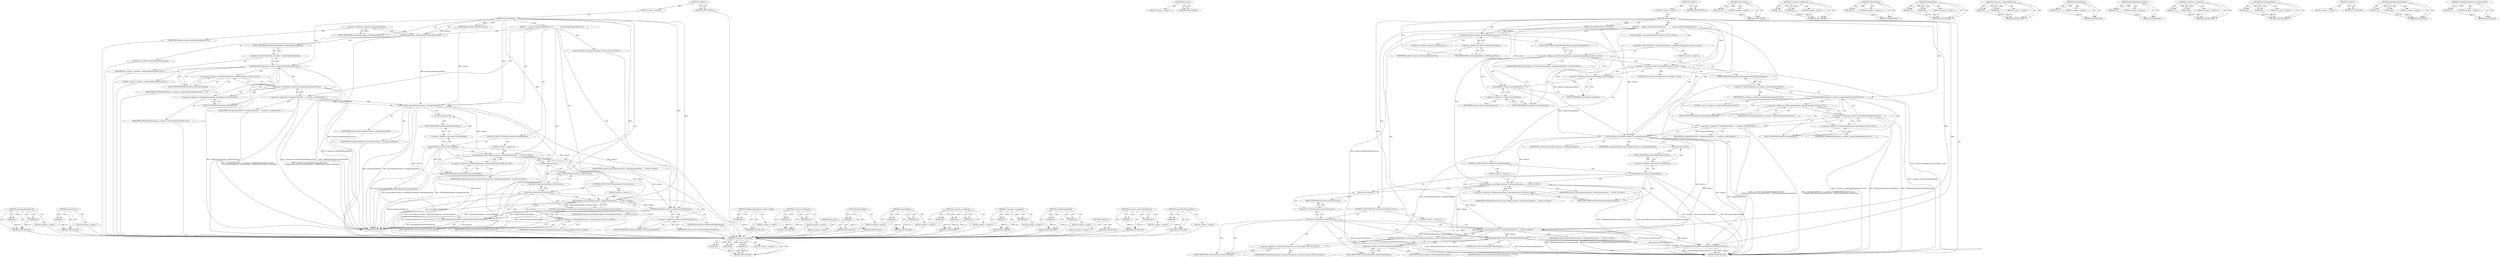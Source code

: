 digraph "matchWatchSelectorRules" {
vulnerable_121 [label=<(METHOD,&lt;operator&gt;.conditional)>];
vulnerable_122 [label=<(PARAM,p1)>];
vulnerable_123 [label=<(PARAM,p2)>];
vulnerable_124 [label=<(PARAM,p3)>];
vulnerable_125 [label=<(BLOCK,&lt;empty&gt;,&lt;empty&gt;)>];
vulnerable_126 [label=<(METHOD_RETURN,ANY)>];
vulnerable_146 [label=<(METHOD,document)>];
vulnerable_147 [label=<(BLOCK,&lt;empty&gt;,&lt;empty&gt;)>];
vulnerable_148 [label=<(METHOD_RETURN,ANY)>];
vulnerable_6 [label=<(METHOD,&lt;global&gt;)<SUB>1</SUB>>];
vulnerable_7 [label=<(BLOCK,&lt;empty&gt;,&lt;empty&gt;)<SUB>1</SUB>>];
vulnerable_8 [label=<(METHOD,matchUARules)<SUB>1</SUB>>];
vulnerable_9 [label=<(PARAM,ElementRuleCollector&amp; collector)<SUB>1</SUB>>];
vulnerable_10 [label=<(BLOCK,{
     collector.setMatchingUARules(true);
 
  ...,{
     collector.setMatchingUARules(true);
 
  ...)<SUB>2</SUB>>];
vulnerable_11 [label=<(setMatchingUARules,collector.setMatchingUARules(true))<SUB>3</SUB>>];
vulnerable_12 [label=<(&lt;operator&gt;.fieldAccess,collector.setMatchingUARules)<SUB>3</SUB>>];
vulnerable_13 [label=<(IDENTIFIER,collector,collector.setMatchingUARules(true))<SUB>3</SUB>>];
vulnerable_14 [label=<(FIELD_IDENTIFIER,setMatchingUARules,setMatchingUARules)<SUB>3</SUB>>];
vulnerable_15 [label=<(LITERAL,true,collector.setMatchingUARules(true))<SUB>3</SUB>>];
vulnerable_16 [label="<(CONTROL_STRUCTURE,IF,if (CSSDefaultStyleSheets::simpleDefaultStyleSheet))<SUB>5</SUB>>"];
vulnerable_17 [label="<(&lt;operator&gt;.fieldAccess,CSSDefaultStyleSheets::simpleDefaultStyleSheet)<SUB>5</SUB>>"];
vulnerable_18 [label="<(IDENTIFIER,CSSDefaultStyleSheets,if (CSSDefaultStyleSheets::simpleDefaultStyleSh...)<SUB>5</SUB>>"];
vulnerable_19 [label=<(FIELD_IDENTIFIER,simpleDefaultStyleSheet,simpleDefaultStyleSheet)<SUB>5</SUB>>];
vulnerable_20 [label=<(BLOCK,&lt;empty&gt;,&lt;empty&gt;)<SUB>6</SUB>>];
vulnerable_21 [label=<(&lt;operator&gt;.assignment,collector.matchedResult().isCacheable = false)<SUB>6</SUB>>];
vulnerable_22 [label=<(&lt;operator&gt;.fieldAccess,collector.matchedResult().isCacheable)<SUB>6</SUB>>];
vulnerable_23 [label=<(matchedResult,collector.matchedResult())<SUB>6</SUB>>];
vulnerable_24 [label=<(&lt;operator&gt;.fieldAccess,collector.matchedResult)<SUB>6</SUB>>];
vulnerable_25 [label=<(IDENTIFIER,collector,collector.matchedResult())<SUB>6</SUB>>];
vulnerable_26 [label=<(FIELD_IDENTIFIER,matchedResult,matchedResult)<SUB>6</SUB>>];
vulnerable_27 [label=<(FIELD_IDENTIFIER,isCacheable,isCacheable)<SUB>6</SUB>>];
vulnerable_28 [label=<(LITERAL,false,collector.matchedResult().isCacheable = false)<SUB>6</SUB>>];
vulnerable_29 [label="<(LOCAL,RuleSet* userAgentStyleSheet: RuleSet*)<SUB>7</SUB>>"];
vulnerable_30 [label=<(&lt;operator&gt;.assignment,* userAgentStyleSheet = m_medium-&gt;mediaTypeMatc...)<SUB>7</SUB>>];
vulnerable_31 [label=<(IDENTIFIER,userAgentStyleSheet,* userAgentStyleSheet = m_medium-&gt;mediaTypeMatc...)<SUB>7</SUB>>];
vulnerable_32 [label=<(&lt;operator&gt;.conditional,m_medium-&gt;mediaTypeMatchSpecific(&quot;print&quot;)
     ...)<SUB>7</SUB>>];
vulnerable_33 [label=<(mediaTypeMatchSpecific,m_medium-&gt;mediaTypeMatchSpecific(&quot;print&quot;))<SUB>7</SUB>>];
vulnerable_34 [label=<(&lt;operator&gt;.indirectFieldAccess,m_medium-&gt;mediaTypeMatchSpecific)<SUB>7</SUB>>];
vulnerable_35 [label=<(IDENTIFIER,m_medium,m_medium-&gt;mediaTypeMatchSpecific(&quot;print&quot;))<SUB>7</SUB>>];
vulnerable_36 [label=<(FIELD_IDENTIFIER,mediaTypeMatchSpecific,mediaTypeMatchSpecific)<SUB>7</SUB>>];
vulnerable_37 [label=<(LITERAL,&quot;print&quot;,m_medium-&gt;mediaTypeMatchSpecific(&quot;print&quot;))<SUB>7</SUB>>];
vulnerable_38 [label="<(&lt;operator&gt;.fieldAccess,CSSDefaultStyleSheets::defaultPrintStyle)<SUB>8</SUB>>"];
vulnerable_39 [label=<(IDENTIFIER,CSSDefaultStyleSheets,m_medium-&gt;mediaTypeMatchSpecific(&quot;print&quot;)
     ...)<SUB>8</SUB>>];
vulnerable_40 [label=<(FIELD_IDENTIFIER,defaultPrintStyle,defaultPrintStyle)<SUB>8</SUB>>];
vulnerable_41 [label="<(&lt;operator&gt;.fieldAccess,CSSDefaultStyleSheets::defaultStyle)<SUB>8</SUB>>"];
vulnerable_42 [label=<(IDENTIFIER,CSSDefaultStyleSheets,m_medium-&gt;mediaTypeMatchSpecific(&quot;print&quot;)
     ...)<SUB>8</SUB>>];
vulnerable_43 [label=<(FIELD_IDENTIFIER,defaultStyle,defaultStyle)<SUB>8</SUB>>];
vulnerable_44 [label=<(matchUARules,matchUARules(collector, userAgentStyleSheet))<SUB>9</SUB>>];
vulnerable_45 [label=<(IDENTIFIER,collector,matchUARules(collector, userAgentStyleSheet))<SUB>9</SUB>>];
vulnerable_46 [label=<(IDENTIFIER,userAgentStyleSheet,matchUARules(collector, userAgentStyleSheet))<SUB>9</SUB>>];
vulnerable_47 [label=<(CONTROL_STRUCTURE,IF,if (document().inQuirksMode()))<SUB>11</SUB>>];
vulnerable_48 [label=<(inQuirksMode,document().inQuirksMode())<SUB>11</SUB>>];
vulnerable_49 [label=<(&lt;operator&gt;.fieldAccess,document().inQuirksMode)<SUB>11</SUB>>];
vulnerable_50 [label=<(document,document())<SUB>11</SUB>>];
vulnerable_51 [label=<(FIELD_IDENTIFIER,inQuirksMode,inQuirksMode)<SUB>11</SUB>>];
vulnerable_52 [label=<(BLOCK,&lt;empty&gt;,&lt;empty&gt;)<SUB>12</SUB>>];
vulnerable_53 [label="<(matchUARules,matchUARules(collector, CSSDefaultStyleSheets::...)<SUB>12</SUB>>"];
vulnerable_54 [label="<(IDENTIFIER,collector,matchUARules(collector, CSSDefaultStyleSheets::...)<SUB>12</SUB>>"];
vulnerable_55 [label="<(&lt;operator&gt;.fieldAccess,CSSDefaultStyleSheets::defaultQuirksStyle)<SUB>12</SUB>>"];
vulnerable_56 [label="<(IDENTIFIER,CSSDefaultStyleSheets,matchUARules(collector, CSSDefaultStyleSheets::...)<SUB>12</SUB>>"];
vulnerable_57 [label=<(FIELD_IDENTIFIER,defaultQuirksStyle,defaultQuirksStyle)<SUB>12</SUB>>];
vulnerable_58 [label=<(CONTROL_STRUCTURE,IF,if (document().isViewSource()))<SUB>14</SUB>>];
vulnerable_59 [label=<(isViewSource,document().isViewSource())<SUB>14</SUB>>];
vulnerable_60 [label=<(&lt;operator&gt;.fieldAccess,document().isViewSource)<SUB>14</SUB>>];
vulnerable_61 [label=<(document,document())<SUB>14</SUB>>];
vulnerable_62 [label=<(FIELD_IDENTIFIER,isViewSource,isViewSource)<SUB>14</SUB>>];
vulnerable_63 [label=<(BLOCK,&lt;empty&gt;,&lt;empty&gt;)<SUB>15</SUB>>];
vulnerable_64 [label="<(matchUARules,matchUARules(collector, CSSDefaultStyleSheets::...)<SUB>15</SUB>>"];
vulnerable_65 [label="<(IDENTIFIER,collector,matchUARules(collector, CSSDefaultStyleSheets::...)<SUB>15</SUB>>"];
vulnerable_66 [label="<(CSSDefaultStyleSheets.viewSourceStyle,CSSDefaultStyleSheets::viewSourceStyle())<SUB>15</SUB>>"];
vulnerable_67 [label="<(&lt;operator&gt;.fieldAccess,CSSDefaultStyleSheets::viewSourceStyle)<SUB>15</SUB>>"];
vulnerable_68 [label="<(IDENTIFIER,CSSDefaultStyleSheets,CSSDefaultStyleSheets::viewSourceStyle())<SUB>15</SUB>>"];
vulnerable_69 [label=<(FIELD_IDENTIFIER,viewSourceStyle,viewSourceStyle)<SUB>15</SUB>>];
vulnerable_70 [label=<(setMatchingUARules,collector.setMatchingUARules(false))<SUB>17</SUB>>];
vulnerable_71 [label=<(&lt;operator&gt;.fieldAccess,collector.setMatchingUARules)<SUB>17</SUB>>];
vulnerable_72 [label=<(IDENTIFIER,collector,collector.setMatchingUARules(false))<SUB>17</SUB>>];
vulnerable_73 [label=<(FIELD_IDENTIFIER,setMatchingUARules,setMatchingUARules)<SUB>17</SUB>>];
vulnerable_74 [label=<(LITERAL,false,collector.setMatchingUARules(false))<SUB>17</SUB>>];
vulnerable_75 [label=<(matchWatchSelectorRules,matchWatchSelectorRules(collector))<SUB>19</SUB>>];
vulnerable_76 [label=<(IDENTIFIER,collector,matchWatchSelectorRules(collector))<SUB>19</SUB>>];
vulnerable_77 [label=<(METHOD_RETURN,void)<SUB>1</SUB>>];
vulnerable_79 [label=<(METHOD_RETURN,ANY)<SUB>1</SUB>>];
vulnerable_149 [label=<(METHOD,isViewSource)>];
vulnerable_150 [label=<(PARAM,p1)>];
vulnerable_151 [label=<(BLOCK,&lt;empty&gt;,&lt;empty&gt;)>];
vulnerable_152 [label=<(METHOD_RETURN,ANY)>];
vulnerable_107 [label=<(METHOD,&lt;operator&gt;.fieldAccess)>];
vulnerable_108 [label=<(PARAM,p1)>];
vulnerable_109 [label=<(PARAM,p2)>];
vulnerable_110 [label=<(BLOCK,&lt;empty&gt;,&lt;empty&gt;)>];
vulnerable_111 [label=<(METHOD_RETURN,ANY)>];
vulnerable_142 [label=<(METHOD,inQuirksMode)>];
vulnerable_143 [label=<(PARAM,p1)>];
vulnerable_144 [label=<(BLOCK,&lt;empty&gt;,&lt;empty&gt;)>];
vulnerable_145 [label=<(METHOD_RETURN,ANY)>];
vulnerable_137 [label=<(METHOD,matchUARules)>];
vulnerable_138 [label=<(PARAM,p1)>];
vulnerable_139 [label=<(PARAM,p2)>];
vulnerable_140 [label=<(BLOCK,&lt;empty&gt;,&lt;empty&gt;)>];
vulnerable_141 [label=<(METHOD_RETURN,ANY)>];
vulnerable_132 [label=<(METHOD,&lt;operator&gt;.indirectFieldAccess)>];
vulnerable_133 [label=<(PARAM,p1)>];
vulnerable_134 [label=<(PARAM,p2)>];
vulnerable_135 [label=<(BLOCK,&lt;empty&gt;,&lt;empty&gt;)>];
vulnerable_136 [label=<(METHOD_RETURN,ANY)>];
vulnerable_117 [label=<(METHOD,matchedResult)>];
vulnerable_118 [label=<(PARAM,p1)>];
vulnerable_119 [label=<(BLOCK,&lt;empty&gt;,&lt;empty&gt;)>];
vulnerable_120 [label=<(METHOD_RETURN,ANY)>];
vulnerable_157 [label=<(METHOD,matchWatchSelectorRules)>];
vulnerable_158 [label=<(PARAM,p1)>];
vulnerable_159 [label=<(BLOCK,&lt;empty&gt;,&lt;empty&gt;)>];
vulnerable_160 [label=<(METHOD_RETURN,ANY)>];
vulnerable_112 [label=<(METHOD,&lt;operator&gt;.assignment)>];
vulnerable_113 [label=<(PARAM,p1)>];
vulnerable_114 [label=<(PARAM,p2)>];
vulnerable_115 [label=<(BLOCK,&lt;empty&gt;,&lt;empty&gt;)>];
vulnerable_116 [label=<(METHOD_RETURN,ANY)>];
vulnerable_102 [label=<(METHOD,setMatchingUARules)>];
vulnerable_103 [label=<(PARAM,p1)>];
vulnerable_104 [label=<(PARAM,p2)>];
vulnerable_105 [label=<(BLOCK,&lt;empty&gt;,&lt;empty&gt;)>];
vulnerable_106 [label=<(METHOD_RETURN,ANY)>];
vulnerable_96 [label=<(METHOD,&lt;global&gt;)<SUB>1</SUB>>];
vulnerable_97 [label=<(BLOCK,&lt;empty&gt;,&lt;empty&gt;)>];
vulnerable_98 [label=<(METHOD_RETURN,ANY)>];
vulnerable_127 [label=<(METHOD,mediaTypeMatchSpecific)>];
vulnerable_128 [label=<(PARAM,p1)>];
vulnerable_129 [label=<(PARAM,p2)>];
vulnerable_130 [label=<(BLOCK,&lt;empty&gt;,&lt;empty&gt;)>];
vulnerable_131 [label=<(METHOD_RETURN,ANY)>];
vulnerable_153 [label=<(METHOD,CSSDefaultStyleSheets.viewSourceStyle)>];
vulnerable_154 [label=<(PARAM,p1)>];
vulnerable_155 [label=<(BLOCK,&lt;empty&gt;,&lt;empty&gt;)>];
vulnerable_156 [label=<(METHOD_RETURN,ANY)>];
fixed_110 [label=<(METHOD,mediaTypeMatchSpecific)>];
fixed_111 [label=<(PARAM,p1)>];
fixed_112 [label=<(PARAM,p2)>];
fixed_113 [label=<(BLOCK,&lt;empty&gt;,&lt;empty&gt;)>];
fixed_114 [label=<(METHOD_RETURN,ANY)>];
fixed_132 [label=<(METHOD,isViewSource)>];
fixed_133 [label=<(PARAM,p1)>];
fixed_134 [label=<(BLOCK,&lt;empty&gt;,&lt;empty&gt;)>];
fixed_135 [label=<(METHOD_RETURN,ANY)>];
fixed_6 [label=<(METHOD,&lt;global&gt;)<SUB>1</SUB>>];
fixed_7 [label=<(BLOCK,&lt;empty&gt;,&lt;empty&gt;)<SUB>1</SUB>>];
fixed_8 [label=<(METHOD,matchUARules)<SUB>1</SUB>>];
fixed_9 [label=<(PARAM,ElementRuleCollector&amp; collector)<SUB>1</SUB>>];
fixed_10 [label=<(BLOCK,{
     collector.setMatchingUARules(true);
 
  ...,{
     collector.setMatchingUARules(true);
 
  ...)<SUB>2</SUB>>];
fixed_11 [label=<(setMatchingUARules,collector.setMatchingUARules(true))<SUB>3</SUB>>];
fixed_12 [label=<(&lt;operator&gt;.fieldAccess,collector.setMatchingUARules)<SUB>3</SUB>>];
fixed_13 [label=<(IDENTIFIER,collector,collector.setMatchingUARules(true))<SUB>3</SUB>>];
fixed_14 [label=<(FIELD_IDENTIFIER,setMatchingUARules,setMatchingUARules)<SUB>3</SUB>>];
fixed_15 [label=<(LITERAL,true,collector.setMatchingUARules(true))<SUB>3</SUB>>];
fixed_16 [label="<(LOCAL,RuleSet* userAgentStyleSheet: RuleSet*)<SUB>5</SUB>>"];
fixed_17 [label=<(&lt;operator&gt;.assignment,* userAgentStyleSheet = m_medium-&gt;mediaTypeMatc...)<SUB>5</SUB>>];
fixed_18 [label=<(IDENTIFIER,userAgentStyleSheet,* userAgentStyleSheet = m_medium-&gt;mediaTypeMatc...)<SUB>5</SUB>>];
fixed_19 [label=<(&lt;operator&gt;.conditional,m_medium-&gt;mediaTypeMatchSpecific(&quot;print&quot;)
     ...)<SUB>5</SUB>>];
fixed_20 [label=<(mediaTypeMatchSpecific,m_medium-&gt;mediaTypeMatchSpecific(&quot;print&quot;))<SUB>5</SUB>>];
fixed_21 [label=<(&lt;operator&gt;.indirectFieldAccess,m_medium-&gt;mediaTypeMatchSpecific)<SUB>5</SUB>>];
fixed_22 [label=<(IDENTIFIER,m_medium,m_medium-&gt;mediaTypeMatchSpecific(&quot;print&quot;))<SUB>5</SUB>>];
fixed_23 [label=<(FIELD_IDENTIFIER,mediaTypeMatchSpecific,mediaTypeMatchSpecific)<SUB>5</SUB>>];
fixed_24 [label=<(LITERAL,&quot;print&quot;,m_medium-&gt;mediaTypeMatchSpecific(&quot;print&quot;))<SUB>5</SUB>>];
fixed_25 [label="<(&lt;operator&gt;.fieldAccess,CSSDefaultStyleSheets::defaultPrintStyle)<SUB>6</SUB>>"];
fixed_26 [label=<(IDENTIFIER,CSSDefaultStyleSheets,m_medium-&gt;mediaTypeMatchSpecific(&quot;print&quot;)
     ...)<SUB>6</SUB>>];
fixed_27 [label=<(FIELD_IDENTIFIER,defaultPrintStyle,defaultPrintStyle)<SUB>6</SUB>>];
fixed_28 [label="<(&lt;operator&gt;.fieldAccess,CSSDefaultStyleSheets::defaultStyle)<SUB>6</SUB>>"];
fixed_29 [label=<(IDENTIFIER,CSSDefaultStyleSheets,m_medium-&gt;mediaTypeMatchSpecific(&quot;print&quot;)
     ...)<SUB>6</SUB>>];
fixed_30 [label=<(FIELD_IDENTIFIER,defaultStyle,defaultStyle)<SUB>6</SUB>>];
fixed_31 [label=<(matchUARules,matchUARules(collector, userAgentStyleSheet))<SUB>7</SUB>>];
fixed_32 [label=<(IDENTIFIER,collector,matchUARules(collector, userAgentStyleSheet))<SUB>7</SUB>>];
fixed_33 [label=<(IDENTIFIER,userAgentStyleSheet,matchUARules(collector, userAgentStyleSheet))<SUB>7</SUB>>];
fixed_34 [label=<(CONTROL_STRUCTURE,IF,if (document().inQuirksMode()))<SUB>9</SUB>>];
fixed_35 [label=<(inQuirksMode,document().inQuirksMode())<SUB>9</SUB>>];
fixed_36 [label=<(&lt;operator&gt;.fieldAccess,document().inQuirksMode)<SUB>9</SUB>>];
fixed_37 [label=<(document,document())<SUB>9</SUB>>];
fixed_38 [label=<(FIELD_IDENTIFIER,inQuirksMode,inQuirksMode)<SUB>9</SUB>>];
fixed_39 [label=<(BLOCK,&lt;empty&gt;,&lt;empty&gt;)<SUB>10</SUB>>];
fixed_40 [label="<(matchUARules,matchUARules(collector, CSSDefaultStyleSheets::...)<SUB>10</SUB>>"];
fixed_41 [label="<(IDENTIFIER,collector,matchUARules(collector, CSSDefaultStyleSheets::...)<SUB>10</SUB>>"];
fixed_42 [label="<(&lt;operator&gt;.fieldAccess,CSSDefaultStyleSheets::defaultQuirksStyle)<SUB>10</SUB>>"];
fixed_43 [label="<(IDENTIFIER,CSSDefaultStyleSheets,matchUARules(collector, CSSDefaultStyleSheets::...)<SUB>10</SUB>>"];
fixed_44 [label=<(FIELD_IDENTIFIER,defaultQuirksStyle,defaultQuirksStyle)<SUB>10</SUB>>];
fixed_45 [label=<(CONTROL_STRUCTURE,IF,if (document().isViewSource()))<SUB>12</SUB>>];
fixed_46 [label=<(isViewSource,document().isViewSource())<SUB>12</SUB>>];
fixed_47 [label=<(&lt;operator&gt;.fieldAccess,document().isViewSource)<SUB>12</SUB>>];
fixed_48 [label=<(document,document())<SUB>12</SUB>>];
fixed_49 [label=<(FIELD_IDENTIFIER,isViewSource,isViewSource)<SUB>12</SUB>>];
fixed_50 [label=<(BLOCK,&lt;empty&gt;,&lt;empty&gt;)<SUB>13</SUB>>];
fixed_51 [label="<(matchUARules,matchUARules(collector, CSSDefaultStyleSheets::...)<SUB>13</SUB>>"];
fixed_52 [label="<(IDENTIFIER,collector,matchUARules(collector, CSSDefaultStyleSheets::...)<SUB>13</SUB>>"];
fixed_53 [label="<(CSSDefaultStyleSheets.viewSourceStyle,CSSDefaultStyleSheets::viewSourceStyle())<SUB>13</SUB>>"];
fixed_54 [label="<(&lt;operator&gt;.fieldAccess,CSSDefaultStyleSheets::viewSourceStyle)<SUB>13</SUB>>"];
fixed_55 [label="<(IDENTIFIER,CSSDefaultStyleSheets,CSSDefaultStyleSheets::viewSourceStyle())<SUB>13</SUB>>"];
fixed_56 [label=<(FIELD_IDENTIFIER,viewSourceStyle,viewSourceStyle)<SUB>13</SUB>>];
fixed_57 [label=<(setMatchingUARules,collector.setMatchingUARules(false))<SUB>15</SUB>>];
fixed_58 [label=<(&lt;operator&gt;.fieldAccess,collector.setMatchingUARules)<SUB>15</SUB>>];
fixed_59 [label=<(IDENTIFIER,collector,collector.setMatchingUARules(false))<SUB>15</SUB>>];
fixed_60 [label=<(FIELD_IDENTIFIER,setMatchingUARules,setMatchingUARules)<SUB>15</SUB>>];
fixed_61 [label=<(LITERAL,false,collector.setMatchingUARules(false))<SUB>15</SUB>>];
fixed_62 [label=<(matchWatchSelectorRules,matchWatchSelectorRules(collector))<SUB>17</SUB>>];
fixed_63 [label=<(IDENTIFIER,collector,matchWatchSelectorRules(collector))<SUB>17</SUB>>];
fixed_64 [label=<(METHOD_RETURN,void)<SUB>1</SUB>>];
fixed_66 [label=<(METHOD_RETURN,ANY)<SUB>1</SUB>>];
fixed_136 [label=<(METHOD,CSSDefaultStyleSheets.viewSourceStyle)>];
fixed_137 [label=<(PARAM,p1)>];
fixed_138 [label=<(BLOCK,&lt;empty&gt;,&lt;empty&gt;)>];
fixed_139 [label=<(METHOD_RETURN,ANY)>];
fixed_94 [label=<(METHOD,&lt;operator&gt;.fieldAccess)>];
fixed_95 [label=<(PARAM,p1)>];
fixed_96 [label=<(PARAM,p2)>];
fixed_97 [label=<(BLOCK,&lt;empty&gt;,&lt;empty&gt;)>];
fixed_98 [label=<(METHOD_RETURN,ANY)>];
fixed_129 [label=<(METHOD,document)>];
fixed_130 [label=<(BLOCK,&lt;empty&gt;,&lt;empty&gt;)>];
fixed_131 [label=<(METHOD_RETURN,ANY)>];
fixed_125 [label=<(METHOD,inQuirksMode)>];
fixed_126 [label=<(PARAM,p1)>];
fixed_127 [label=<(BLOCK,&lt;empty&gt;,&lt;empty&gt;)>];
fixed_128 [label=<(METHOD_RETURN,ANY)>];
fixed_120 [label=<(METHOD,matchUARules)>];
fixed_121 [label=<(PARAM,p1)>];
fixed_122 [label=<(PARAM,p2)>];
fixed_123 [label=<(BLOCK,&lt;empty&gt;,&lt;empty&gt;)>];
fixed_124 [label=<(METHOD_RETURN,ANY)>];
fixed_104 [label=<(METHOD,&lt;operator&gt;.conditional)>];
fixed_105 [label=<(PARAM,p1)>];
fixed_106 [label=<(PARAM,p2)>];
fixed_107 [label=<(PARAM,p3)>];
fixed_108 [label=<(BLOCK,&lt;empty&gt;,&lt;empty&gt;)>];
fixed_109 [label=<(METHOD_RETURN,ANY)>];
fixed_99 [label=<(METHOD,&lt;operator&gt;.assignment)>];
fixed_100 [label=<(PARAM,p1)>];
fixed_101 [label=<(PARAM,p2)>];
fixed_102 [label=<(BLOCK,&lt;empty&gt;,&lt;empty&gt;)>];
fixed_103 [label=<(METHOD_RETURN,ANY)>];
fixed_89 [label=<(METHOD,setMatchingUARules)>];
fixed_90 [label=<(PARAM,p1)>];
fixed_91 [label=<(PARAM,p2)>];
fixed_92 [label=<(BLOCK,&lt;empty&gt;,&lt;empty&gt;)>];
fixed_93 [label=<(METHOD_RETURN,ANY)>];
fixed_83 [label=<(METHOD,&lt;global&gt;)<SUB>1</SUB>>];
fixed_84 [label=<(BLOCK,&lt;empty&gt;,&lt;empty&gt;)>];
fixed_85 [label=<(METHOD_RETURN,ANY)>];
fixed_115 [label=<(METHOD,&lt;operator&gt;.indirectFieldAccess)>];
fixed_116 [label=<(PARAM,p1)>];
fixed_117 [label=<(PARAM,p2)>];
fixed_118 [label=<(BLOCK,&lt;empty&gt;,&lt;empty&gt;)>];
fixed_119 [label=<(METHOD_RETURN,ANY)>];
fixed_140 [label=<(METHOD,matchWatchSelectorRules)>];
fixed_141 [label=<(PARAM,p1)>];
fixed_142 [label=<(BLOCK,&lt;empty&gt;,&lt;empty&gt;)>];
fixed_143 [label=<(METHOD_RETURN,ANY)>];
vulnerable_121 -> vulnerable_122  [key=0, label="AST: "];
vulnerable_121 -> vulnerable_122  [key=1, label="DDG: "];
vulnerable_121 -> vulnerable_125  [key=0, label="AST: "];
vulnerable_121 -> vulnerable_123  [key=0, label="AST: "];
vulnerable_121 -> vulnerable_123  [key=1, label="DDG: "];
vulnerable_121 -> vulnerable_126  [key=0, label="AST: "];
vulnerable_121 -> vulnerable_126  [key=1, label="CFG: "];
vulnerable_121 -> vulnerable_124  [key=0, label="AST: "];
vulnerable_121 -> vulnerable_124  [key=1, label="DDG: "];
vulnerable_122 -> vulnerable_126  [key=0, label="DDG: p1"];
vulnerable_123 -> vulnerable_126  [key=0, label="DDG: p2"];
vulnerable_124 -> vulnerable_126  [key=0, label="DDG: p3"];
vulnerable_146 -> vulnerable_147  [key=0, label="AST: "];
vulnerable_146 -> vulnerable_148  [key=0, label="AST: "];
vulnerable_146 -> vulnerable_148  [key=1, label="CFG: "];
vulnerable_6 -> vulnerable_7  [key=0, label="AST: "];
vulnerable_6 -> vulnerable_79  [key=0, label="AST: "];
vulnerable_6 -> vulnerable_79  [key=1, label="CFG: "];
vulnerable_7 -> vulnerable_8  [key=0, label="AST: "];
vulnerable_8 -> vulnerable_9  [key=0, label="AST: "];
vulnerable_8 -> vulnerable_9  [key=1, label="DDG: "];
vulnerable_8 -> vulnerable_10  [key=0, label="AST: "];
vulnerable_8 -> vulnerable_77  [key=0, label="AST: "];
vulnerable_8 -> vulnerable_14  [key=0, label="CFG: "];
vulnerable_8 -> vulnerable_11  [key=0, label="DDG: "];
vulnerable_8 -> vulnerable_44  [key=0, label="DDG: "];
vulnerable_8 -> vulnerable_70  [key=0, label="DDG: "];
vulnerable_8 -> vulnerable_75  [key=0, label="DDG: "];
vulnerable_8 -> vulnerable_21  [key=0, label="DDG: "];
vulnerable_8 -> vulnerable_33  [key=0, label="DDG: "];
vulnerable_8 -> vulnerable_53  [key=0, label="DDG: "];
vulnerable_8 -> vulnerable_64  [key=0, label="DDG: "];
vulnerable_9 -> vulnerable_11  [key=0, label="DDG: collector"];
vulnerable_9 -> vulnerable_44  [key=0, label="DDG: collector"];
vulnerable_9 -> vulnerable_23  [key=0, label="DDG: collector"];
vulnerable_10 -> vulnerable_11  [key=0, label="AST: "];
vulnerable_10 -> vulnerable_16  [key=0, label="AST: "];
vulnerable_10 -> vulnerable_29  [key=0, label="AST: "];
vulnerable_10 -> vulnerable_30  [key=0, label="AST: "];
vulnerable_10 -> vulnerable_44  [key=0, label="AST: "];
vulnerable_10 -> vulnerable_47  [key=0, label="AST: "];
vulnerable_10 -> vulnerable_58  [key=0, label="AST: "];
vulnerable_10 -> vulnerable_70  [key=0, label="AST: "];
vulnerable_10 -> vulnerable_75  [key=0, label="AST: "];
vulnerable_11 -> vulnerable_12  [key=0, label="AST: "];
vulnerable_11 -> vulnerable_15  [key=0, label="AST: "];
vulnerable_11 -> vulnerable_19  [key=0, label="CFG: "];
vulnerable_11 -> vulnerable_77  [key=0, label="DDG: collector.setMatchingUARules(true)"];
vulnerable_11 -> vulnerable_44  [key=0, label="DDG: collector.setMatchingUARules"];
vulnerable_12 -> vulnerable_13  [key=0, label="AST: "];
vulnerable_12 -> vulnerable_14  [key=0, label="AST: "];
vulnerable_12 -> vulnerable_11  [key=0, label="CFG: "];
vulnerable_14 -> vulnerable_12  [key=0, label="CFG: "];
vulnerable_16 -> vulnerable_17  [key=0, label="AST: "];
vulnerable_16 -> vulnerable_20  [key=0, label="AST: "];
vulnerable_17 -> vulnerable_18  [key=0, label="AST: "];
vulnerable_17 -> vulnerable_19  [key=0, label="AST: "];
vulnerable_17 -> vulnerable_26  [key=0, label="CFG: "];
vulnerable_17 -> vulnerable_26  [key=1, label="CDG: "];
vulnerable_17 -> vulnerable_36  [key=0, label="CFG: "];
vulnerable_17 -> vulnerable_24  [key=0, label="CDG: "];
vulnerable_17 -> vulnerable_21  [key=0, label="CDG: "];
vulnerable_17 -> vulnerable_23  [key=0, label="CDG: "];
vulnerable_17 -> vulnerable_22  [key=0, label="CDG: "];
vulnerable_17 -> vulnerable_27  [key=0, label="CDG: "];
vulnerable_19 -> vulnerable_17  [key=0, label="CFG: "];
vulnerable_20 -> vulnerable_21  [key=0, label="AST: "];
vulnerable_21 -> vulnerable_22  [key=0, label="AST: "];
vulnerable_21 -> vulnerable_28  [key=0, label="AST: "];
vulnerable_21 -> vulnerable_36  [key=0, label="CFG: "];
vulnerable_21 -> vulnerable_77  [key=0, label="DDG: collector.matchedResult().isCacheable = false"];
vulnerable_22 -> vulnerable_23  [key=0, label="AST: "];
vulnerable_22 -> vulnerable_27  [key=0, label="AST: "];
vulnerable_22 -> vulnerable_21  [key=0, label="CFG: "];
vulnerable_23 -> vulnerable_24  [key=0, label="AST: "];
vulnerable_23 -> vulnerable_27  [key=0, label="CFG: "];
vulnerable_23 -> vulnerable_44  [key=0, label="DDG: collector.matchedResult"];
vulnerable_24 -> vulnerable_25  [key=0, label="AST: "];
vulnerable_24 -> vulnerable_26  [key=0, label="AST: "];
vulnerable_24 -> vulnerable_23  [key=0, label="CFG: "];
vulnerable_26 -> vulnerable_24  [key=0, label="CFG: "];
vulnerable_27 -> vulnerable_22  [key=0, label="CFG: "];
vulnerable_30 -> vulnerable_31  [key=0, label="AST: "];
vulnerable_30 -> vulnerable_32  [key=0, label="AST: "];
vulnerable_30 -> vulnerable_44  [key=0, label="CFG: "];
vulnerable_30 -> vulnerable_44  [key=1, label="DDG: userAgentStyleSheet"];
vulnerable_30 -> vulnerable_77  [key=0, label="DDG: m_medium-&gt;mediaTypeMatchSpecific(&quot;print&quot;)
         ? CSSDefaultStyleSheets::defaultPrintStyle : CSSDefaultStyleSheets::defaultStyle"];
vulnerable_30 -> vulnerable_77  [key=1, label="DDG: * userAgentStyleSheet = m_medium-&gt;mediaTypeMatchSpecific(&quot;print&quot;)
         ? CSSDefaultStyleSheets::defaultPrintStyle : CSSDefaultStyleSheets::defaultStyle"];
vulnerable_32 -> vulnerable_33  [key=0, label="AST: "];
vulnerable_32 -> vulnerable_38  [key=0, label="AST: "];
vulnerable_32 -> vulnerable_41  [key=0, label="AST: "];
vulnerable_32 -> vulnerable_30  [key=0, label="CFG: "];
vulnerable_32 -> vulnerable_77  [key=0, label="DDG: m_medium-&gt;mediaTypeMatchSpecific(&quot;print&quot;)"];
vulnerable_32 -> vulnerable_77  [key=1, label="DDG: CSSDefaultStyleSheets::defaultStyle"];
vulnerable_32 -> vulnerable_77  [key=2, label="DDG: CSSDefaultStyleSheets::defaultPrintStyle"];
vulnerable_33 -> vulnerable_34  [key=0, label="AST: "];
vulnerable_33 -> vulnerable_37  [key=0, label="AST: "];
vulnerable_33 -> vulnerable_40  [key=0, label="CFG: "];
vulnerable_33 -> vulnerable_40  [key=1, label="CDG: "];
vulnerable_33 -> vulnerable_43  [key=0, label="CFG: "];
vulnerable_33 -> vulnerable_43  [key=1, label="CDG: "];
vulnerable_33 -> vulnerable_77  [key=0, label="DDG: m_medium-&gt;mediaTypeMatchSpecific"];
vulnerable_33 -> vulnerable_38  [key=0, label="CDG: "];
vulnerable_33 -> vulnerable_41  [key=0, label="CDG: "];
vulnerable_34 -> vulnerable_35  [key=0, label="AST: "];
vulnerable_34 -> vulnerable_36  [key=0, label="AST: "];
vulnerable_34 -> vulnerable_33  [key=0, label="CFG: "];
vulnerable_36 -> vulnerable_34  [key=0, label="CFG: "];
vulnerable_38 -> vulnerable_39  [key=0, label="AST: "];
vulnerable_38 -> vulnerable_40  [key=0, label="AST: "];
vulnerable_38 -> vulnerable_32  [key=0, label="CFG: "];
vulnerable_40 -> vulnerable_38  [key=0, label="CFG: "];
vulnerable_41 -> vulnerable_42  [key=0, label="AST: "];
vulnerable_41 -> vulnerable_43  [key=0, label="AST: "];
vulnerable_41 -> vulnerable_32  [key=0, label="CFG: "];
vulnerable_43 -> vulnerable_41  [key=0, label="CFG: "];
vulnerable_44 -> vulnerable_45  [key=0, label="AST: "];
vulnerable_44 -> vulnerable_46  [key=0, label="AST: "];
vulnerable_44 -> vulnerable_50  [key=0, label="CFG: "];
vulnerable_44 -> vulnerable_77  [key=0, label="DDG: userAgentStyleSheet"];
vulnerable_44 -> vulnerable_77  [key=1, label="DDG: matchUARules(collector, userAgentStyleSheet)"];
vulnerable_44 -> vulnerable_70  [key=0, label="DDG: collector"];
vulnerable_44 -> vulnerable_75  [key=0, label="DDG: collector"];
vulnerable_44 -> vulnerable_53  [key=0, label="DDG: collector"];
vulnerable_44 -> vulnerable_64  [key=0, label="DDG: collector"];
vulnerable_47 -> vulnerable_48  [key=0, label="AST: "];
vulnerable_47 -> vulnerable_52  [key=0, label="AST: "];
vulnerable_48 -> vulnerable_49  [key=0, label="AST: "];
vulnerable_48 -> vulnerable_61  [key=0, label="CFG: "];
vulnerable_48 -> vulnerable_57  [key=0, label="CFG: "];
vulnerable_48 -> vulnerable_57  [key=1, label="CDG: "];
vulnerable_48 -> vulnerable_77  [key=0, label="DDG: document().inQuirksMode"];
vulnerable_48 -> vulnerable_77  [key=1, label="DDG: document().inQuirksMode()"];
vulnerable_48 -> vulnerable_53  [key=0, label="CDG: "];
vulnerable_48 -> vulnerable_55  [key=0, label="CDG: "];
vulnerable_49 -> vulnerable_50  [key=0, label="AST: "];
vulnerable_49 -> vulnerable_51  [key=0, label="AST: "];
vulnerable_49 -> vulnerable_48  [key=0, label="CFG: "];
vulnerable_50 -> vulnerable_51  [key=0, label="CFG: "];
vulnerable_51 -> vulnerable_49  [key=0, label="CFG: "];
vulnerable_52 -> vulnerable_53  [key=0, label="AST: "];
vulnerable_53 -> vulnerable_54  [key=0, label="AST: "];
vulnerable_53 -> vulnerable_55  [key=0, label="AST: "];
vulnerable_53 -> vulnerable_61  [key=0, label="CFG: "];
vulnerable_53 -> vulnerable_77  [key=0, label="DDG: CSSDefaultStyleSheets::defaultQuirksStyle"];
vulnerable_53 -> vulnerable_77  [key=1, label="DDG: matchUARules(collector, CSSDefaultStyleSheets::defaultQuirksStyle)"];
vulnerable_53 -> vulnerable_70  [key=0, label="DDG: collector"];
vulnerable_53 -> vulnerable_75  [key=0, label="DDG: collector"];
vulnerable_53 -> vulnerable_64  [key=0, label="DDG: collector"];
vulnerable_55 -> vulnerable_56  [key=0, label="AST: "];
vulnerable_55 -> vulnerable_57  [key=0, label="AST: "];
vulnerable_55 -> vulnerable_53  [key=0, label="CFG: "];
vulnerable_57 -> vulnerable_55  [key=0, label="CFG: "];
vulnerable_58 -> vulnerable_59  [key=0, label="AST: "];
vulnerable_58 -> vulnerable_63  [key=0, label="AST: "];
vulnerable_59 -> vulnerable_60  [key=0, label="AST: "];
vulnerable_59 -> vulnerable_69  [key=0, label="CFG: "];
vulnerable_59 -> vulnerable_69  [key=1, label="CDG: "];
vulnerable_59 -> vulnerable_73  [key=0, label="CFG: "];
vulnerable_59 -> vulnerable_77  [key=0, label="DDG: document().isViewSource"];
vulnerable_59 -> vulnerable_77  [key=1, label="DDG: document().isViewSource()"];
vulnerable_59 -> vulnerable_64  [key=0, label="CDG: "];
vulnerable_59 -> vulnerable_66  [key=0, label="CDG: "];
vulnerable_59 -> vulnerable_67  [key=0, label="CDG: "];
vulnerable_60 -> vulnerable_61  [key=0, label="AST: "];
vulnerable_60 -> vulnerable_62  [key=0, label="AST: "];
vulnerable_60 -> vulnerable_59  [key=0, label="CFG: "];
vulnerable_61 -> vulnerable_62  [key=0, label="CFG: "];
vulnerable_62 -> vulnerable_60  [key=0, label="CFG: "];
vulnerable_63 -> vulnerable_64  [key=0, label="AST: "];
vulnerable_64 -> vulnerable_65  [key=0, label="AST: "];
vulnerable_64 -> vulnerable_66  [key=0, label="AST: "];
vulnerable_64 -> vulnerable_73  [key=0, label="CFG: "];
vulnerable_64 -> vulnerable_77  [key=0, label="DDG: CSSDefaultStyleSheets::viewSourceStyle()"];
vulnerable_64 -> vulnerable_77  [key=1, label="DDG: matchUARules(collector, CSSDefaultStyleSheets::viewSourceStyle())"];
vulnerable_64 -> vulnerable_70  [key=0, label="DDG: collector"];
vulnerable_64 -> vulnerable_75  [key=0, label="DDG: collector"];
vulnerable_66 -> vulnerable_67  [key=0, label="AST: "];
vulnerable_66 -> vulnerable_64  [key=0, label="CFG: "];
vulnerable_66 -> vulnerable_64  [key=1, label="DDG: CSSDefaultStyleSheets::viewSourceStyle"];
vulnerable_66 -> vulnerable_77  [key=0, label="DDG: CSSDefaultStyleSheets::viewSourceStyle"];
vulnerable_67 -> vulnerable_68  [key=0, label="AST: "];
vulnerable_67 -> vulnerable_69  [key=0, label="AST: "];
vulnerable_67 -> vulnerable_66  [key=0, label="CFG: "];
vulnerable_69 -> vulnerable_67  [key=0, label="CFG: "];
vulnerable_70 -> vulnerable_71  [key=0, label="AST: "];
vulnerable_70 -> vulnerable_74  [key=0, label="AST: "];
vulnerable_70 -> vulnerable_75  [key=0, label="CFG: "];
vulnerable_70 -> vulnerable_75  [key=1, label="DDG: collector.setMatchingUARules"];
vulnerable_70 -> vulnerable_77  [key=0, label="DDG: collector.setMatchingUARules(false)"];
vulnerable_71 -> vulnerable_72  [key=0, label="AST: "];
vulnerable_71 -> vulnerable_73  [key=0, label="AST: "];
vulnerable_71 -> vulnerable_70  [key=0, label="CFG: "];
vulnerable_73 -> vulnerable_71  [key=0, label="CFG: "];
vulnerable_75 -> vulnerable_76  [key=0, label="AST: "];
vulnerable_75 -> vulnerable_77  [key=0, label="CFG: "];
vulnerable_75 -> vulnerable_77  [key=1, label="DDG: collector"];
vulnerable_75 -> vulnerable_77  [key=2, label="DDG: matchWatchSelectorRules(collector)"];
vulnerable_149 -> vulnerable_150  [key=0, label="AST: "];
vulnerable_149 -> vulnerable_150  [key=1, label="DDG: "];
vulnerable_149 -> vulnerable_151  [key=0, label="AST: "];
vulnerable_149 -> vulnerable_152  [key=0, label="AST: "];
vulnerable_149 -> vulnerable_152  [key=1, label="CFG: "];
vulnerable_150 -> vulnerable_152  [key=0, label="DDG: p1"];
vulnerable_107 -> vulnerable_108  [key=0, label="AST: "];
vulnerable_107 -> vulnerable_108  [key=1, label="DDG: "];
vulnerable_107 -> vulnerable_110  [key=0, label="AST: "];
vulnerable_107 -> vulnerable_109  [key=0, label="AST: "];
vulnerable_107 -> vulnerable_109  [key=1, label="DDG: "];
vulnerable_107 -> vulnerable_111  [key=0, label="AST: "];
vulnerable_107 -> vulnerable_111  [key=1, label="CFG: "];
vulnerable_108 -> vulnerable_111  [key=0, label="DDG: p1"];
vulnerable_109 -> vulnerable_111  [key=0, label="DDG: p2"];
vulnerable_142 -> vulnerable_143  [key=0, label="AST: "];
vulnerable_142 -> vulnerable_143  [key=1, label="DDG: "];
vulnerable_142 -> vulnerable_144  [key=0, label="AST: "];
vulnerable_142 -> vulnerable_145  [key=0, label="AST: "];
vulnerable_142 -> vulnerable_145  [key=1, label="CFG: "];
vulnerable_143 -> vulnerable_145  [key=0, label="DDG: p1"];
vulnerable_137 -> vulnerable_138  [key=0, label="AST: "];
vulnerable_137 -> vulnerable_138  [key=1, label="DDG: "];
vulnerable_137 -> vulnerable_140  [key=0, label="AST: "];
vulnerable_137 -> vulnerable_139  [key=0, label="AST: "];
vulnerable_137 -> vulnerable_139  [key=1, label="DDG: "];
vulnerable_137 -> vulnerable_141  [key=0, label="AST: "];
vulnerable_137 -> vulnerable_141  [key=1, label="CFG: "];
vulnerable_138 -> vulnerable_141  [key=0, label="DDG: p1"];
vulnerable_139 -> vulnerable_141  [key=0, label="DDG: p2"];
vulnerable_132 -> vulnerable_133  [key=0, label="AST: "];
vulnerable_132 -> vulnerable_133  [key=1, label="DDG: "];
vulnerable_132 -> vulnerable_135  [key=0, label="AST: "];
vulnerable_132 -> vulnerable_134  [key=0, label="AST: "];
vulnerable_132 -> vulnerable_134  [key=1, label="DDG: "];
vulnerable_132 -> vulnerable_136  [key=0, label="AST: "];
vulnerable_132 -> vulnerable_136  [key=1, label="CFG: "];
vulnerable_133 -> vulnerable_136  [key=0, label="DDG: p1"];
vulnerable_134 -> vulnerable_136  [key=0, label="DDG: p2"];
vulnerable_117 -> vulnerable_118  [key=0, label="AST: "];
vulnerable_117 -> vulnerable_118  [key=1, label="DDG: "];
vulnerable_117 -> vulnerable_119  [key=0, label="AST: "];
vulnerable_117 -> vulnerable_120  [key=0, label="AST: "];
vulnerable_117 -> vulnerable_120  [key=1, label="CFG: "];
vulnerable_118 -> vulnerable_120  [key=0, label="DDG: p1"];
vulnerable_157 -> vulnerable_158  [key=0, label="AST: "];
vulnerable_157 -> vulnerable_158  [key=1, label="DDG: "];
vulnerable_157 -> vulnerable_159  [key=0, label="AST: "];
vulnerable_157 -> vulnerable_160  [key=0, label="AST: "];
vulnerable_157 -> vulnerable_160  [key=1, label="CFG: "];
vulnerable_158 -> vulnerable_160  [key=0, label="DDG: p1"];
vulnerable_112 -> vulnerable_113  [key=0, label="AST: "];
vulnerable_112 -> vulnerable_113  [key=1, label="DDG: "];
vulnerable_112 -> vulnerable_115  [key=0, label="AST: "];
vulnerable_112 -> vulnerable_114  [key=0, label="AST: "];
vulnerable_112 -> vulnerable_114  [key=1, label="DDG: "];
vulnerable_112 -> vulnerable_116  [key=0, label="AST: "];
vulnerable_112 -> vulnerable_116  [key=1, label="CFG: "];
vulnerable_113 -> vulnerable_116  [key=0, label="DDG: p1"];
vulnerable_114 -> vulnerable_116  [key=0, label="DDG: p2"];
vulnerable_102 -> vulnerable_103  [key=0, label="AST: "];
vulnerable_102 -> vulnerable_103  [key=1, label="DDG: "];
vulnerable_102 -> vulnerable_105  [key=0, label="AST: "];
vulnerable_102 -> vulnerable_104  [key=0, label="AST: "];
vulnerable_102 -> vulnerable_104  [key=1, label="DDG: "];
vulnerable_102 -> vulnerable_106  [key=0, label="AST: "];
vulnerable_102 -> vulnerable_106  [key=1, label="CFG: "];
vulnerable_103 -> vulnerable_106  [key=0, label="DDG: p1"];
vulnerable_104 -> vulnerable_106  [key=0, label="DDG: p2"];
vulnerable_96 -> vulnerable_97  [key=0, label="AST: "];
vulnerable_96 -> vulnerable_98  [key=0, label="AST: "];
vulnerable_96 -> vulnerable_98  [key=1, label="CFG: "];
vulnerable_127 -> vulnerable_128  [key=0, label="AST: "];
vulnerable_127 -> vulnerable_128  [key=1, label="DDG: "];
vulnerable_127 -> vulnerable_130  [key=0, label="AST: "];
vulnerable_127 -> vulnerable_129  [key=0, label="AST: "];
vulnerable_127 -> vulnerable_129  [key=1, label="DDG: "];
vulnerable_127 -> vulnerable_131  [key=0, label="AST: "];
vulnerable_127 -> vulnerable_131  [key=1, label="CFG: "];
vulnerable_128 -> vulnerable_131  [key=0, label="DDG: p1"];
vulnerable_129 -> vulnerable_131  [key=0, label="DDG: p2"];
vulnerable_153 -> vulnerable_154  [key=0, label="AST: "];
vulnerable_153 -> vulnerable_154  [key=1, label="DDG: "];
vulnerable_153 -> vulnerable_155  [key=0, label="AST: "];
vulnerable_153 -> vulnerable_156  [key=0, label="AST: "];
vulnerable_153 -> vulnerable_156  [key=1, label="CFG: "];
vulnerable_154 -> vulnerable_156  [key=0, label="DDG: p1"];
fixed_110 -> fixed_111  [key=0, label="AST: "];
fixed_110 -> fixed_111  [key=1, label="DDG: "];
fixed_110 -> fixed_113  [key=0, label="AST: "];
fixed_110 -> fixed_112  [key=0, label="AST: "];
fixed_110 -> fixed_112  [key=1, label="DDG: "];
fixed_110 -> fixed_114  [key=0, label="AST: "];
fixed_110 -> fixed_114  [key=1, label="CFG: "];
fixed_111 -> fixed_114  [key=0, label="DDG: p1"];
fixed_112 -> fixed_114  [key=0, label="DDG: p2"];
fixed_113 -> vulnerable_121  [key=0];
fixed_114 -> vulnerable_121  [key=0];
fixed_132 -> fixed_133  [key=0, label="AST: "];
fixed_132 -> fixed_133  [key=1, label="DDG: "];
fixed_132 -> fixed_134  [key=0, label="AST: "];
fixed_132 -> fixed_135  [key=0, label="AST: "];
fixed_132 -> fixed_135  [key=1, label="CFG: "];
fixed_133 -> fixed_135  [key=0, label="DDG: p1"];
fixed_134 -> vulnerable_121  [key=0];
fixed_135 -> vulnerable_121  [key=0];
fixed_6 -> fixed_7  [key=0, label="AST: "];
fixed_6 -> fixed_66  [key=0, label="AST: "];
fixed_6 -> fixed_66  [key=1, label="CFG: "];
fixed_7 -> fixed_8  [key=0, label="AST: "];
fixed_8 -> fixed_9  [key=0, label="AST: "];
fixed_8 -> fixed_9  [key=1, label="DDG: "];
fixed_8 -> fixed_10  [key=0, label="AST: "];
fixed_8 -> fixed_64  [key=0, label="AST: "];
fixed_8 -> fixed_14  [key=0, label="CFG: "];
fixed_8 -> fixed_11  [key=0, label="DDG: "];
fixed_8 -> fixed_31  [key=0, label="DDG: "];
fixed_8 -> fixed_57  [key=0, label="DDG: "];
fixed_8 -> fixed_62  [key=0, label="DDG: "];
fixed_8 -> fixed_20  [key=0, label="DDG: "];
fixed_8 -> fixed_40  [key=0, label="DDG: "];
fixed_8 -> fixed_51  [key=0, label="DDG: "];
fixed_9 -> fixed_11  [key=0, label="DDG: collector"];
fixed_9 -> fixed_31  [key=0, label="DDG: collector"];
fixed_10 -> fixed_11  [key=0, label="AST: "];
fixed_10 -> fixed_16  [key=0, label="AST: "];
fixed_10 -> fixed_17  [key=0, label="AST: "];
fixed_10 -> fixed_31  [key=0, label="AST: "];
fixed_10 -> fixed_34  [key=0, label="AST: "];
fixed_10 -> fixed_45  [key=0, label="AST: "];
fixed_10 -> fixed_57  [key=0, label="AST: "];
fixed_10 -> fixed_62  [key=0, label="AST: "];
fixed_11 -> fixed_12  [key=0, label="AST: "];
fixed_11 -> fixed_15  [key=0, label="AST: "];
fixed_11 -> fixed_23  [key=0, label="CFG: "];
fixed_11 -> fixed_64  [key=0, label="DDG: collector.setMatchingUARules(true)"];
fixed_11 -> fixed_31  [key=0, label="DDG: collector.setMatchingUARules"];
fixed_12 -> fixed_13  [key=0, label="AST: "];
fixed_12 -> fixed_14  [key=0, label="AST: "];
fixed_12 -> fixed_11  [key=0, label="CFG: "];
fixed_13 -> vulnerable_121  [key=0];
fixed_14 -> fixed_12  [key=0, label="CFG: "];
fixed_15 -> vulnerable_121  [key=0];
fixed_16 -> vulnerable_121  [key=0];
fixed_17 -> fixed_18  [key=0, label="AST: "];
fixed_17 -> fixed_19  [key=0, label="AST: "];
fixed_17 -> fixed_31  [key=0, label="CFG: "];
fixed_17 -> fixed_31  [key=1, label="DDG: userAgentStyleSheet"];
fixed_17 -> fixed_64  [key=0, label="DDG: m_medium-&gt;mediaTypeMatchSpecific(&quot;print&quot;)
         ? CSSDefaultStyleSheets::defaultPrintStyle : CSSDefaultStyleSheets::defaultStyle"];
fixed_17 -> fixed_64  [key=1, label="DDG: * userAgentStyleSheet = m_medium-&gt;mediaTypeMatchSpecific(&quot;print&quot;)
         ? CSSDefaultStyleSheets::defaultPrintStyle : CSSDefaultStyleSheets::defaultStyle"];
fixed_18 -> vulnerable_121  [key=0];
fixed_19 -> fixed_20  [key=0, label="AST: "];
fixed_19 -> fixed_25  [key=0, label="AST: "];
fixed_19 -> fixed_28  [key=0, label="AST: "];
fixed_19 -> fixed_17  [key=0, label="CFG: "];
fixed_19 -> fixed_64  [key=0, label="DDG: m_medium-&gt;mediaTypeMatchSpecific(&quot;print&quot;)"];
fixed_19 -> fixed_64  [key=1, label="DDG: CSSDefaultStyleSheets::defaultStyle"];
fixed_19 -> fixed_64  [key=2, label="DDG: CSSDefaultStyleSheets::defaultPrintStyle"];
fixed_20 -> fixed_21  [key=0, label="AST: "];
fixed_20 -> fixed_24  [key=0, label="AST: "];
fixed_20 -> fixed_27  [key=0, label="CFG: "];
fixed_20 -> fixed_27  [key=1, label="CDG: "];
fixed_20 -> fixed_30  [key=0, label="CFG: "];
fixed_20 -> fixed_30  [key=1, label="CDG: "];
fixed_20 -> fixed_64  [key=0, label="DDG: m_medium-&gt;mediaTypeMatchSpecific"];
fixed_20 -> fixed_28  [key=0, label="CDG: "];
fixed_20 -> fixed_25  [key=0, label="CDG: "];
fixed_21 -> fixed_22  [key=0, label="AST: "];
fixed_21 -> fixed_23  [key=0, label="AST: "];
fixed_21 -> fixed_20  [key=0, label="CFG: "];
fixed_22 -> vulnerable_121  [key=0];
fixed_23 -> fixed_21  [key=0, label="CFG: "];
fixed_24 -> vulnerable_121  [key=0];
fixed_25 -> fixed_26  [key=0, label="AST: "];
fixed_25 -> fixed_27  [key=0, label="AST: "];
fixed_25 -> fixed_19  [key=0, label="CFG: "];
fixed_26 -> vulnerable_121  [key=0];
fixed_27 -> fixed_25  [key=0, label="CFG: "];
fixed_28 -> fixed_29  [key=0, label="AST: "];
fixed_28 -> fixed_30  [key=0, label="AST: "];
fixed_28 -> fixed_19  [key=0, label="CFG: "];
fixed_29 -> vulnerable_121  [key=0];
fixed_30 -> fixed_28  [key=0, label="CFG: "];
fixed_31 -> fixed_32  [key=0, label="AST: "];
fixed_31 -> fixed_33  [key=0, label="AST: "];
fixed_31 -> fixed_37  [key=0, label="CFG: "];
fixed_31 -> fixed_64  [key=0, label="DDG: userAgentStyleSheet"];
fixed_31 -> fixed_64  [key=1, label="DDG: matchUARules(collector, userAgentStyleSheet)"];
fixed_31 -> fixed_57  [key=0, label="DDG: collector"];
fixed_31 -> fixed_62  [key=0, label="DDG: collector"];
fixed_31 -> fixed_40  [key=0, label="DDG: collector"];
fixed_31 -> fixed_51  [key=0, label="DDG: collector"];
fixed_32 -> vulnerable_121  [key=0];
fixed_33 -> vulnerable_121  [key=0];
fixed_34 -> fixed_35  [key=0, label="AST: "];
fixed_34 -> fixed_39  [key=0, label="AST: "];
fixed_35 -> fixed_36  [key=0, label="AST: "];
fixed_35 -> fixed_48  [key=0, label="CFG: "];
fixed_35 -> fixed_44  [key=0, label="CFG: "];
fixed_35 -> fixed_44  [key=1, label="CDG: "];
fixed_35 -> fixed_64  [key=0, label="DDG: document().inQuirksMode"];
fixed_35 -> fixed_64  [key=1, label="DDG: document().inQuirksMode()"];
fixed_35 -> fixed_40  [key=0, label="CDG: "];
fixed_35 -> fixed_42  [key=0, label="CDG: "];
fixed_36 -> fixed_37  [key=0, label="AST: "];
fixed_36 -> fixed_38  [key=0, label="AST: "];
fixed_36 -> fixed_35  [key=0, label="CFG: "];
fixed_37 -> fixed_38  [key=0, label="CFG: "];
fixed_38 -> fixed_36  [key=0, label="CFG: "];
fixed_39 -> fixed_40  [key=0, label="AST: "];
fixed_40 -> fixed_41  [key=0, label="AST: "];
fixed_40 -> fixed_42  [key=0, label="AST: "];
fixed_40 -> fixed_48  [key=0, label="CFG: "];
fixed_40 -> fixed_64  [key=0, label="DDG: CSSDefaultStyleSheets::defaultQuirksStyle"];
fixed_40 -> fixed_64  [key=1, label="DDG: matchUARules(collector, CSSDefaultStyleSheets::defaultQuirksStyle)"];
fixed_40 -> fixed_57  [key=0, label="DDG: collector"];
fixed_40 -> fixed_62  [key=0, label="DDG: collector"];
fixed_40 -> fixed_51  [key=0, label="DDG: collector"];
fixed_41 -> vulnerable_121  [key=0];
fixed_42 -> fixed_43  [key=0, label="AST: "];
fixed_42 -> fixed_44  [key=0, label="AST: "];
fixed_42 -> fixed_40  [key=0, label="CFG: "];
fixed_43 -> vulnerable_121  [key=0];
fixed_44 -> fixed_42  [key=0, label="CFG: "];
fixed_45 -> fixed_46  [key=0, label="AST: "];
fixed_45 -> fixed_50  [key=0, label="AST: "];
fixed_46 -> fixed_47  [key=0, label="AST: "];
fixed_46 -> fixed_56  [key=0, label="CFG: "];
fixed_46 -> fixed_56  [key=1, label="CDG: "];
fixed_46 -> fixed_60  [key=0, label="CFG: "];
fixed_46 -> fixed_64  [key=0, label="DDG: document().isViewSource"];
fixed_46 -> fixed_64  [key=1, label="DDG: document().isViewSource()"];
fixed_46 -> fixed_51  [key=0, label="CDG: "];
fixed_46 -> fixed_53  [key=0, label="CDG: "];
fixed_46 -> fixed_54  [key=0, label="CDG: "];
fixed_47 -> fixed_48  [key=0, label="AST: "];
fixed_47 -> fixed_49  [key=0, label="AST: "];
fixed_47 -> fixed_46  [key=0, label="CFG: "];
fixed_48 -> fixed_49  [key=0, label="CFG: "];
fixed_49 -> fixed_47  [key=0, label="CFG: "];
fixed_50 -> fixed_51  [key=0, label="AST: "];
fixed_51 -> fixed_52  [key=0, label="AST: "];
fixed_51 -> fixed_53  [key=0, label="AST: "];
fixed_51 -> fixed_60  [key=0, label="CFG: "];
fixed_51 -> fixed_64  [key=0, label="DDG: CSSDefaultStyleSheets::viewSourceStyle()"];
fixed_51 -> fixed_64  [key=1, label="DDG: matchUARules(collector, CSSDefaultStyleSheets::viewSourceStyle())"];
fixed_51 -> fixed_57  [key=0, label="DDG: collector"];
fixed_51 -> fixed_62  [key=0, label="DDG: collector"];
fixed_52 -> vulnerable_121  [key=0];
fixed_53 -> fixed_54  [key=0, label="AST: "];
fixed_53 -> fixed_51  [key=0, label="CFG: "];
fixed_53 -> fixed_51  [key=1, label="DDG: CSSDefaultStyleSheets::viewSourceStyle"];
fixed_53 -> fixed_64  [key=0, label="DDG: CSSDefaultStyleSheets::viewSourceStyle"];
fixed_54 -> fixed_55  [key=0, label="AST: "];
fixed_54 -> fixed_56  [key=0, label="AST: "];
fixed_54 -> fixed_53  [key=0, label="CFG: "];
fixed_55 -> vulnerable_121  [key=0];
fixed_56 -> fixed_54  [key=0, label="CFG: "];
fixed_57 -> fixed_58  [key=0, label="AST: "];
fixed_57 -> fixed_61  [key=0, label="AST: "];
fixed_57 -> fixed_62  [key=0, label="CFG: "];
fixed_57 -> fixed_62  [key=1, label="DDG: collector.setMatchingUARules"];
fixed_57 -> fixed_64  [key=0, label="DDG: collector.setMatchingUARules(false)"];
fixed_58 -> fixed_59  [key=0, label="AST: "];
fixed_58 -> fixed_60  [key=0, label="AST: "];
fixed_58 -> fixed_57  [key=0, label="CFG: "];
fixed_59 -> vulnerable_121  [key=0];
fixed_60 -> fixed_58  [key=0, label="CFG: "];
fixed_61 -> vulnerable_121  [key=0];
fixed_62 -> fixed_63  [key=0, label="AST: "];
fixed_62 -> fixed_64  [key=0, label="CFG: "];
fixed_62 -> fixed_64  [key=1, label="DDG: collector"];
fixed_62 -> fixed_64  [key=2, label="DDG: matchWatchSelectorRules(collector)"];
fixed_63 -> vulnerable_121  [key=0];
fixed_64 -> vulnerable_121  [key=0];
fixed_66 -> vulnerable_121  [key=0];
fixed_136 -> fixed_137  [key=0, label="AST: "];
fixed_136 -> fixed_137  [key=1, label="DDG: "];
fixed_136 -> fixed_138  [key=0, label="AST: "];
fixed_136 -> fixed_139  [key=0, label="AST: "];
fixed_136 -> fixed_139  [key=1, label="CFG: "];
fixed_137 -> fixed_139  [key=0, label="DDG: p1"];
fixed_138 -> vulnerable_121  [key=0];
fixed_139 -> vulnerable_121  [key=0];
fixed_94 -> fixed_95  [key=0, label="AST: "];
fixed_94 -> fixed_95  [key=1, label="DDG: "];
fixed_94 -> fixed_97  [key=0, label="AST: "];
fixed_94 -> fixed_96  [key=0, label="AST: "];
fixed_94 -> fixed_96  [key=1, label="DDG: "];
fixed_94 -> fixed_98  [key=0, label="AST: "];
fixed_94 -> fixed_98  [key=1, label="CFG: "];
fixed_95 -> fixed_98  [key=0, label="DDG: p1"];
fixed_96 -> fixed_98  [key=0, label="DDG: p2"];
fixed_97 -> vulnerable_121  [key=0];
fixed_98 -> vulnerable_121  [key=0];
fixed_129 -> fixed_130  [key=0, label="AST: "];
fixed_129 -> fixed_131  [key=0, label="AST: "];
fixed_129 -> fixed_131  [key=1, label="CFG: "];
fixed_130 -> vulnerable_121  [key=0];
fixed_131 -> vulnerable_121  [key=0];
fixed_125 -> fixed_126  [key=0, label="AST: "];
fixed_125 -> fixed_126  [key=1, label="DDG: "];
fixed_125 -> fixed_127  [key=0, label="AST: "];
fixed_125 -> fixed_128  [key=0, label="AST: "];
fixed_125 -> fixed_128  [key=1, label="CFG: "];
fixed_126 -> fixed_128  [key=0, label="DDG: p1"];
fixed_127 -> vulnerable_121  [key=0];
fixed_128 -> vulnerable_121  [key=0];
fixed_120 -> fixed_121  [key=0, label="AST: "];
fixed_120 -> fixed_121  [key=1, label="DDG: "];
fixed_120 -> fixed_123  [key=0, label="AST: "];
fixed_120 -> fixed_122  [key=0, label="AST: "];
fixed_120 -> fixed_122  [key=1, label="DDG: "];
fixed_120 -> fixed_124  [key=0, label="AST: "];
fixed_120 -> fixed_124  [key=1, label="CFG: "];
fixed_121 -> fixed_124  [key=0, label="DDG: p1"];
fixed_122 -> fixed_124  [key=0, label="DDG: p2"];
fixed_123 -> vulnerable_121  [key=0];
fixed_124 -> vulnerable_121  [key=0];
fixed_104 -> fixed_105  [key=0, label="AST: "];
fixed_104 -> fixed_105  [key=1, label="DDG: "];
fixed_104 -> fixed_108  [key=0, label="AST: "];
fixed_104 -> fixed_106  [key=0, label="AST: "];
fixed_104 -> fixed_106  [key=1, label="DDG: "];
fixed_104 -> fixed_109  [key=0, label="AST: "];
fixed_104 -> fixed_109  [key=1, label="CFG: "];
fixed_104 -> fixed_107  [key=0, label="AST: "];
fixed_104 -> fixed_107  [key=1, label="DDG: "];
fixed_105 -> fixed_109  [key=0, label="DDG: p1"];
fixed_106 -> fixed_109  [key=0, label="DDG: p2"];
fixed_107 -> fixed_109  [key=0, label="DDG: p3"];
fixed_108 -> vulnerable_121  [key=0];
fixed_109 -> vulnerable_121  [key=0];
fixed_99 -> fixed_100  [key=0, label="AST: "];
fixed_99 -> fixed_100  [key=1, label="DDG: "];
fixed_99 -> fixed_102  [key=0, label="AST: "];
fixed_99 -> fixed_101  [key=0, label="AST: "];
fixed_99 -> fixed_101  [key=1, label="DDG: "];
fixed_99 -> fixed_103  [key=0, label="AST: "];
fixed_99 -> fixed_103  [key=1, label="CFG: "];
fixed_100 -> fixed_103  [key=0, label="DDG: p1"];
fixed_101 -> fixed_103  [key=0, label="DDG: p2"];
fixed_102 -> vulnerable_121  [key=0];
fixed_103 -> vulnerable_121  [key=0];
fixed_89 -> fixed_90  [key=0, label="AST: "];
fixed_89 -> fixed_90  [key=1, label="DDG: "];
fixed_89 -> fixed_92  [key=0, label="AST: "];
fixed_89 -> fixed_91  [key=0, label="AST: "];
fixed_89 -> fixed_91  [key=1, label="DDG: "];
fixed_89 -> fixed_93  [key=0, label="AST: "];
fixed_89 -> fixed_93  [key=1, label="CFG: "];
fixed_90 -> fixed_93  [key=0, label="DDG: p1"];
fixed_91 -> fixed_93  [key=0, label="DDG: p2"];
fixed_92 -> vulnerable_121  [key=0];
fixed_93 -> vulnerable_121  [key=0];
fixed_83 -> fixed_84  [key=0, label="AST: "];
fixed_83 -> fixed_85  [key=0, label="AST: "];
fixed_83 -> fixed_85  [key=1, label="CFG: "];
fixed_84 -> vulnerable_121  [key=0];
fixed_85 -> vulnerable_121  [key=0];
fixed_115 -> fixed_116  [key=0, label="AST: "];
fixed_115 -> fixed_116  [key=1, label="DDG: "];
fixed_115 -> fixed_118  [key=0, label="AST: "];
fixed_115 -> fixed_117  [key=0, label="AST: "];
fixed_115 -> fixed_117  [key=1, label="DDG: "];
fixed_115 -> fixed_119  [key=0, label="AST: "];
fixed_115 -> fixed_119  [key=1, label="CFG: "];
fixed_116 -> fixed_119  [key=0, label="DDG: p1"];
fixed_117 -> fixed_119  [key=0, label="DDG: p2"];
fixed_118 -> vulnerable_121  [key=0];
fixed_119 -> vulnerable_121  [key=0];
fixed_140 -> fixed_141  [key=0, label="AST: "];
fixed_140 -> fixed_141  [key=1, label="DDG: "];
fixed_140 -> fixed_142  [key=0, label="AST: "];
fixed_140 -> fixed_143  [key=0, label="AST: "];
fixed_140 -> fixed_143  [key=1, label="CFG: "];
fixed_141 -> fixed_143  [key=0, label="DDG: p1"];
fixed_142 -> vulnerable_121  [key=0];
fixed_143 -> vulnerable_121  [key=0];
}
